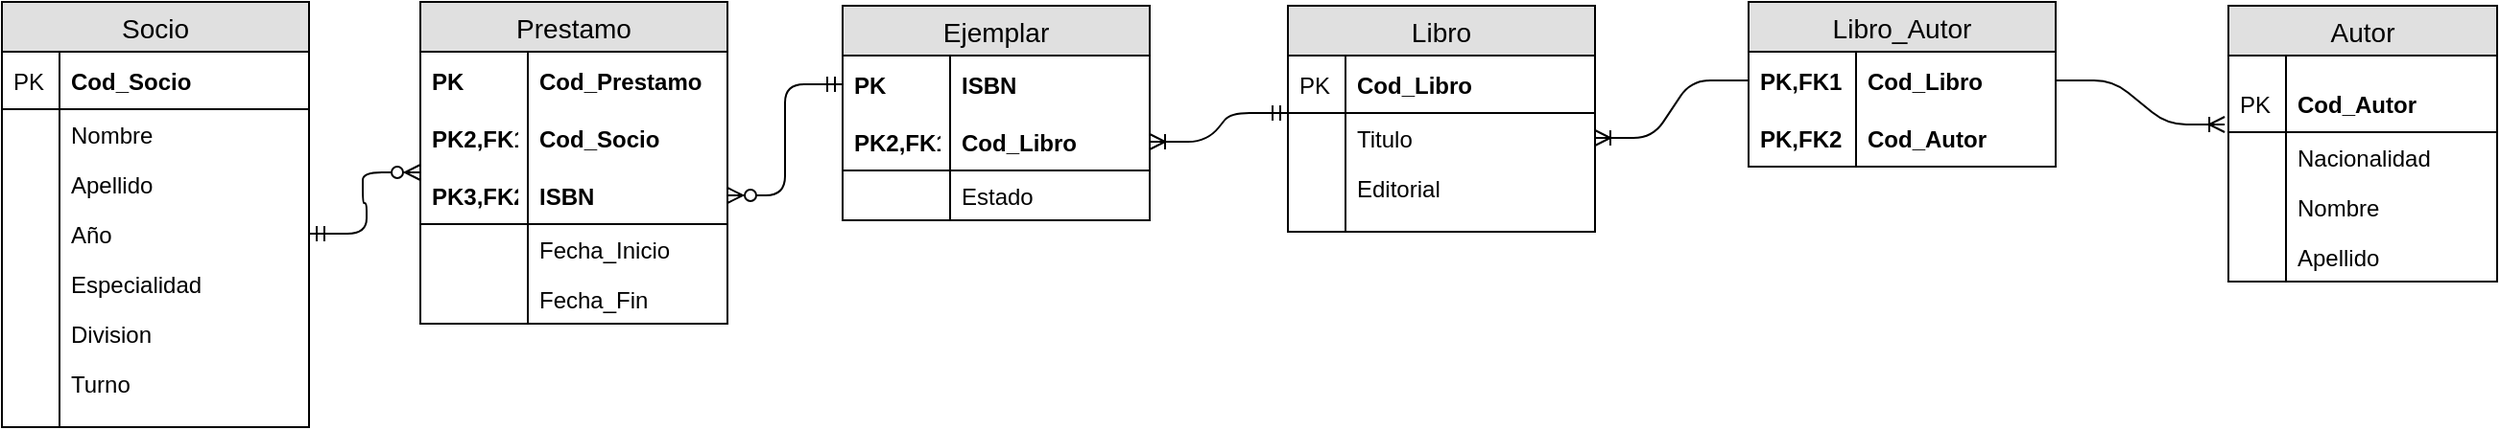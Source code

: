 <mxfile version="10.6.6" type="onedrive"><diagram name="Page-1" id="e56a1550-8fbb-45ad-956c-1786394a9013"><mxGraphModel dx="1942" dy="740" grid="1" gridSize="10" guides="1" tooltips="1" connect="1" arrows="1" fold="1" page="1" pageScale="1" pageWidth="1100" pageHeight="850" background="#ffffff" math="0" shadow="0"><root><mxCell id="0"/><mxCell id="1" parent="0"/><mxCell id="H1snmgaxt1I8UvltNSEf-1" value="Socio" style="swimlane;fontStyle=0;childLayout=stackLayout;horizontal=1;startSize=26;fillColor=#e0e0e0;horizontalStack=0;resizeParent=1;resizeParentMax=0;resizeLast=0;collapsible=1;marginBottom=0;swimlaneFillColor=#ffffff;align=center;fontSize=14;" parent="1" vertex="1"><mxGeometry x="-350" y="222" width="160" height="222" as="geometry"/></mxCell><mxCell id="H1snmgaxt1I8UvltNSEf-2" value="Cod_Socio" style="shape=partialRectangle;top=0;left=0;right=0;bottom=1;align=left;verticalAlign=middle;fillColor=none;spacingLeft=34;spacingRight=4;overflow=hidden;rotatable=0;points=[[0,0.5],[1,0.5]];portConstraint=eastwest;dropTarget=0;fontStyle=1;fontSize=12;" parent="H1snmgaxt1I8UvltNSEf-1" vertex="1"><mxGeometry y="26" width="160" height="30" as="geometry"/></mxCell><mxCell id="H1snmgaxt1I8UvltNSEf-3" value="PK" style="shape=partialRectangle;top=0;left=0;bottom=0;fillColor=none;align=left;verticalAlign=middle;spacingLeft=4;spacingRight=4;overflow=hidden;rotatable=0;points=[];portConstraint=eastwest;part=1;fontSize=12;" parent="H1snmgaxt1I8UvltNSEf-2" vertex="1" connectable="0"><mxGeometry width="30" height="30" as="geometry"/></mxCell><mxCell id="H1snmgaxt1I8UvltNSEf-6" value="Nombre" style="shape=partialRectangle;top=0;left=0;right=0;bottom=0;align=left;verticalAlign=top;fillColor=none;spacingLeft=34;spacingRight=4;overflow=hidden;rotatable=0;points=[[0,0.5],[1,0.5]];portConstraint=eastwest;dropTarget=0;fontSize=12;" parent="H1snmgaxt1I8UvltNSEf-1" vertex="1"><mxGeometry y="56" width="160" height="26" as="geometry"/></mxCell><mxCell id="H1snmgaxt1I8UvltNSEf-7" value="" style="shape=partialRectangle;top=0;left=0;bottom=0;fillColor=none;align=left;verticalAlign=top;spacingLeft=4;spacingRight=4;overflow=hidden;rotatable=0;points=[];portConstraint=eastwest;part=1;fontSize=12;" parent="H1snmgaxt1I8UvltNSEf-6" vertex="1" connectable="0"><mxGeometry width="30" height="26" as="geometry"/></mxCell><mxCell id="yk8fbRAgZzflj5KgdwZn-3" value="Apellido" style="shape=partialRectangle;top=0;left=0;right=0;bottom=0;align=left;verticalAlign=top;fillColor=none;spacingLeft=34;spacingRight=4;overflow=hidden;rotatable=0;points=[[0,0.5],[1,0.5]];portConstraint=eastwest;dropTarget=0;fontSize=12;" parent="H1snmgaxt1I8UvltNSEf-1" vertex="1"><mxGeometry y="82" width="160" height="26" as="geometry"/></mxCell><mxCell id="yk8fbRAgZzflj5KgdwZn-4" value="" style="shape=partialRectangle;top=0;left=0;bottom=0;fillColor=none;align=left;verticalAlign=top;spacingLeft=4;spacingRight=4;overflow=hidden;rotatable=0;points=[];portConstraint=eastwest;part=1;fontSize=12;" parent="yk8fbRAgZzflj5KgdwZn-3" vertex="1" connectable="0"><mxGeometry width="30" height="26" as="geometry"/></mxCell><mxCell id="H1snmgaxt1I8UvltNSEf-8" value="Año" style="shape=partialRectangle;top=0;left=0;right=0;bottom=0;align=left;verticalAlign=top;fillColor=none;spacingLeft=34;spacingRight=4;overflow=hidden;rotatable=0;points=[[0,0.5],[1,0.5]];portConstraint=eastwest;dropTarget=0;fontSize=12;" parent="H1snmgaxt1I8UvltNSEf-1" vertex="1"><mxGeometry y="108" width="160" height="26" as="geometry"/></mxCell><mxCell id="H1snmgaxt1I8UvltNSEf-9" value="" style="shape=partialRectangle;top=0;left=0;bottom=0;fillColor=none;align=left;verticalAlign=top;spacingLeft=4;spacingRight=4;overflow=hidden;rotatable=0;points=[];portConstraint=eastwest;part=1;fontSize=12;" parent="H1snmgaxt1I8UvltNSEf-8" vertex="1" connectable="0"><mxGeometry width="30" height="26" as="geometry"/></mxCell><mxCell id="H1snmgaxt1I8UvltNSEf-33" value="Especialidad" style="shape=partialRectangle;top=0;left=0;right=0;bottom=0;align=left;verticalAlign=top;fillColor=none;spacingLeft=34;spacingRight=4;overflow=hidden;rotatable=0;points=[[0,0.5],[1,0.5]];portConstraint=eastwest;dropTarget=0;fontSize=12;" parent="H1snmgaxt1I8UvltNSEf-1" vertex="1"><mxGeometry y="134" width="160" height="26" as="geometry"/></mxCell><mxCell id="H1snmgaxt1I8UvltNSEf-34" value="" style="shape=partialRectangle;top=0;left=0;bottom=0;fillColor=none;align=left;verticalAlign=top;spacingLeft=4;spacingRight=4;overflow=hidden;rotatable=0;points=[];portConstraint=eastwest;part=1;fontSize=12;" parent="H1snmgaxt1I8UvltNSEf-33" vertex="1" connectable="0"><mxGeometry width="30" height="26" as="geometry"/></mxCell><mxCell id="a3eQUNl0FJMu04hxk7kC-10" value="Division" style="shape=partialRectangle;top=0;left=0;right=0;bottom=0;align=left;verticalAlign=top;fillColor=none;spacingLeft=34;spacingRight=4;overflow=hidden;rotatable=0;points=[[0,0.5],[1,0.5]];portConstraint=eastwest;dropTarget=0;fontSize=12;" vertex="1" parent="H1snmgaxt1I8UvltNSEf-1"><mxGeometry y="160" width="160" height="26" as="geometry"/></mxCell><mxCell id="a3eQUNl0FJMu04hxk7kC-11" value="" style="shape=partialRectangle;top=0;left=0;bottom=0;fillColor=none;align=left;verticalAlign=top;spacingLeft=4;spacingRight=4;overflow=hidden;rotatable=0;points=[];portConstraint=eastwest;part=1;fontSize=12;" vertex="1" connectable="0" parent="a3eQUNl0FJMu04hxk7kC-10"><mxGeometry width="30" height="26" as="geometry"/></mxCell><mxCell id="a3eQUNl0FJMu04hxk7kC-8" value="Turno" style="shape=partialRectangle;top=0;left=0;right=0;bottom=0;align=left;verticalAlign=top;fillColor=none;spacingLeft=34;spacingRight=4;overflow=hidden;rotatable=0;points=[[0,0.5],[1,0.5]];portConstraint=eastwest;dropTarget=0;fontSize=12;" vertex="1" parent="H1snmgaxt1I8UvltNSEf-1"><mxGeometry y="186" width="160" height="26" as="geometry"/></mxCell><mxCell id="a3eQUNl0FJMu04hxk7kC-9" value="" style="shape=partialRectangle;top=0;left=0;bottom=0;fillColor=none;align=left;verticalAlign=top;spacingLeft=4;spacingRight=4;overflow=hidden;rotatable=0;points=[];portConstraint=eastwest;part=1;fontSize=12;" vertex="1" connectable="0" parent="a3eQUNl0FJMu04hxk7kC-8"><mxGeometry width="30" height="26" as="geometry"/></mxCell><mxCell id="H1snmgaxt1I8UvltNSEf-10" value="" style="shape=partialRectangle;top=0;left=0;right=0;bottom=0;align=left;verticalAlign=top;fillColor=none;spacingLeft=34;spacingRight=4;overflow=hidden;rotatable=0;points=[[0,0.5],[1,0.5]];portConstraint=eastwest;dropTarget=0;fontSize=12;" parent="H1snmgaxt1I8UvltNSEf-1" vertex="1"><mxGeometry y="212" width="160" height="10" as="geometry"/></mxCell><mxCell id="H1snmgaxt1I8UvltNSEf-11" value="" style="shape=partialRectangle;top=0;left=0;bottom=0;fillColor=none;align=left;verticalAlign=top;spacingLeft=4;spacingRight=4;overflow=hidden;rotatable=0;points=[];portConstraint=eastwest;part=1;fontSize=12;" parent="H1snmgaxt1I8UvltNSEf-10" vertex="1" connectable="0"><mxGeometry width="30" height="10" as="geometry"/></mxCell><mxCell id="H1snmgaxt1I8UvltNSEf-12" value="Prestamo" style="swimlane;fontStyle=0;childLayout=stackLayout;horizontal=1;startSize=26;fillColor=#e0e0e0;horizontalStack=0;resizeParent=1;resizeParentMax=0;resizeLast=0;collapsible=1;marginBottom=0;swimlaneFillColor=#ffffff;align=center;fontSize=14;" parent="1" vertex="1"><mxGeometry x="-132" y="222" width="160" height="168" as="geometry"/></mxCell><mxCell id="H1snmgaxt1I8UvltNSEf-27" value="Cod_Prestamo" style="shape=partialRectangle;top=0;left=0;right=0;bottom=0;align=left;verticalAlign=middle;fillColor=none;spacingLeft=60;spacingRight=4;overflow=hidden;rotatable=0;points=[[0,0.5],[1,0.5]];portConstraint=eastwest;dropTarget=0;fontStyle=1;fontSize=12;" parent="H1snmgaxt1I8UvltNSEf-12" vertex="1"><mxGeometry y="26" width="160" height="30" as="geometry"/></mxCell><mxCell id="H1snmgaxt1I8UvltNSEf-28" value="PK" style="shape=partialRectangle;fontStyle=1;top=0;left=0;bottom=0;fillColor=none;align=left;verticalAlign=middle;spacingLeft=4;spacingRight=4;overflow=hidden;rotatable=0;points=[];portConstraint=eastwest;part=1;fontSize=12;" parent="H1snmgaxt1I8UvltNSEf-27" vertex="1" connectable="0"><mxGeometry width="56" height="30" as="geometry"/></mxCell><mxCell id="a3eQUNl0FJMu04hxk7kC-15" value="Cod_Socio" style="shape=partialRectangle;top=0;left=0;right=0;bottom=0;align=left;verticalAlign=middle;fillColor=none;spacingLeft=60;spacingRight=4;overflow=hidden;rotatable=0;points=[[0,0.5],[1,0.5]];portConstraint=eastwest;dropTarget=0;fontStyle=1;fontSize=12;" vertex="1" parent="H1snmgaxt1I8UvltNSEf-12"><mxGeometry y="56" width="160" height="30" as="geometry"/></mxCell><mxCell id="a3eQUNl0FJMu04hxk7kC-16" value="PK2,FK1" style="shape=partialRectangle;fontStyle=1;top=0;left=0;bottom=0;fillColor=none;align=left;verticalAlign=middle;spacingLeft=4;spacingRight=4;overflow=hidden;rotatable=0;points=[];portConstraint=eastwest;part=1;fontSize=12;" vertex="1" connectable="0" parent="a3eQUNl0FJMu04hxk7kC-15"><mxGeometry width="56" height="30" as="geometry"/></mxCell><mxCell id="H1snmgaxt1I8UvltNSEf-25" value="ISBN" style="shape=partialRectangle;top=0;left=0;right=0;bottom=1;align=left;verticalAlign=middle;fillColor=none;spacingLeft=60;spacingRight=4;overflow=hidden;rotatable=0;points=[[0,0.5],[1,0.5]];portConstraint=eastwest;dropTarget=0;fontStyle=1;fontSize=12;" parent="H1snmgaxt1I8UvltNSEf-12" vertex="1"><mxGeometry y="86" width="160" height="30" as="geometry"/></mxCell><mxCell id="H1snmgaxt1I8UvltNSEf-26" value="PK3,FK2" style="shape=partialRectangle;fontStyle=1;top=0;left=0;bottom=0;fillColor=none;align=left;verticalAlign=middle;spacingLeft=4;spacingRight=4;overflow=hidden;rotatable=0;points=[];portConstraint=eastwest;part=1;fontSize=12;" parent="H1snmgaxt1I8UvltNSEf-25" vertex="1" connectable="0"><mxGeometry width="56" height="30" as="geometry"/></mxCell><mxCell id="H1snmgaxt1I8UvltNSEf-17" value="Fecha_Inicio" style="shape=partialRectangle;top=0;left=0;right=0;bottom=0;align=left;verticalAlign=top;fillColor=none;spacingLeft=60;spacingRight=4;overflow=hidden;rotatable=0;points=[[0,0.5],[1,0.5]];portConstraint=eastwest;dropTarget=0;fontSize=12;" parent="H1snmgaxt1I8UvltNSEf-12" vertex="1"><mxGeometry y="116" width="160" height="26" as="geometry"/></mxCell><mxCell id="H1snmgaxt1I8UvltNSEf-18" value="" style="shape=partialRectangle;top=0;left=0;bottom=0;fillColor=none;align=left;verticalAlign=top;spacingLeft=4;spacingRight=4;overflow=hidden;rotatable=0;points=[];portConstraint=eastwest;part=1;fontSize=12;" parent="H1snmgaxt1I8UvltNSEf-17" vertex="1" connectable="0"><mxGeometry width="56" height="26" as="geometry"/></mxCell><mxCell id="H1snmgaxt1I8UvltNSEf-19" value="Fecha_Fin" style="shape=partialRectangle;top=0;left=0;right=0;bottom=0;align=left;verticalAlign=top;fillColor=none;spacingLeft=60;spacingRight=4;overflow=hidden;rotatable=0;points=[[0,0.5],[1,0.5]];portConstraint=eastwest;dropTarget=0;fontSize=12;" parent="H1snmgaxt1I8UvltNSEf-12" vertex="1"><mxGeometry y="142" width="160" height="26" as="geometry"/></mxCell><mxCell id="H1snmgaxt1I8UvltNSEf-20" value="" style="shape=partialRectangle;top=0;left=0;bottom=0;fillColor=none;align=left;verticalAlign=top;spacingLeft=4;spacingRight=4;overflow=hidden;rotatable=0;points=[];portConstraint=eastwest;part=1;fontSize=12;" parent="H1snmgaxt1I8UvltNSEf-19" vertex="1" connectable="0"><mxGeometry width="56" height="26" as="geometry"/></mxCell><mxCell id="H1snmgaxt1I8UvltNSEf-56" value="Autor" style="swimlane;fontStyle=0;childLayout=stackLayout;horizontal=1;startSize=26;fillColor=#e0e0e0;horizontalStack=0;resizeParent=1;resizeParentMax=0;resizeLast=0;collapsible=1;marginBottom=0;swimlaneFillColor=#ffffff;align=center;fontSize=14;" parent="1" vertex="1"><mxGeometry x="810" y="224" width="140" height="144" as="geometry"/></mxCell><mxCell id="H1snmgaxt1I8UvltNSEf-65" value="" style="shape=partialRectangle;top=0;left=0;right=0;bottom=0;align=left;verticalAlign=top;fillColor=none;spacingLeft=34;spacingRight=4;overflow=hidden;rotatable=0;points=[[0,0.5],[1,0.5]];portConstraint=eastwest;dropTarget=0;fontSize=12;" parent="H1snmgaxt1I8UvltNSEf-56" vertex="1"><mxGeometry y="26" width="140" height="10" as="geometry"/></mxCell><mxCell id="H1snmgaxt1I8UvltNSEf-66" value="" style="shape=partialRectangle;top=0;left=0;bottom=0;fillColor=none;align=left;verticalAlign=top;spacingLeft=4;spacingRight=4;overflow=hidden;rotatable=0;points=[];portConstraint=eastwest;part=1;fontSize=12;" parent="H1snmgaxt1I8UvltNSEf-65" vertex="1" connectable="0"><mxGeometry width="30" height="10" as="geometry"/></mxCell><mxCell id="H1snmgaxt1I8UvltNSEf-57" value="Cod_Autor" style="shape=partialRectangle;top=0;left=0;right=0;bottom=1;align=left;verticalAlign=middle;fillColor=none;spacingLeft=34;spacingRight=4;overflow=hidden;rotatable=0;points=[[0,0.5],[1,0.5]];portConstraint=eastwest;dropTarget=0;fontStyle=1;fontSize=12;" parent="H1snmgaxt1I8UvltNSEf-56" vertex="1"><mxGeometry y="36" width="140" height="30" as="geometry"/></mxCell><mxCell id="H1snmgaxt1I8UvltNSEf-58" value="PK" style="shape=partialRectangle;top=0;left=0;bottom=0;fillColor=none;align=left;verticalAlign=middle;spacingLeft=4;spacingRight=4;overflow=hidden;rotatable=0;points=[];portConstraint=eastwest;part=1;fontSize=12;" parent="H1snmgaxt1I8UvltNSEf-57" vertex="1" connectable="0"><mxGeometry width="30" height="30" as="geometry"/></mxCell><mxCell id="H1snmgaxt1I8UvltNSEf-59" value="Nacionalidad" style="shape=partialRectangle;top=0;left=0;right=0;bottom=0;align=left;verticalAlign=top;fillColor=none;spacingLeft=34;spacingRight=4;overflow=hidden;rotatable=0;points=[[0,0.5],[1,0.5]];portConstraint=eastwest;dropTarget=0;fontSize=12;" parent="H1snmgaxt1I8UvltNSEf-56" vertex="1"><mxGeometry y="66" width="140" height="26" as="geometry"/></mxCell><mxCell id="H1snmgaxt1I8UvltNSEf-60" value="" style="shape=partialRectangle;top=0;left=0;bottom=0;fillColor=none;align=left;verticalAlign=top;spacingLeft=4;spacingRight=4;overflow=hidden;rotatable=0;points=[];portConstraint=eastwest;part=1;fontSize=12;" parent="H1snmgaxt1I8UvltNSEf-59" vertex="1" connectable="0"><mxGeometry width="30" height="26" as="geometry"/></mxCell><mxCell id="yk8fbRAgZzflj5KgdwZn-7" value="Nombre" style="shape=partialRectangle;top=0;left=0;right=0;bottom=0;align=left;verticalAlign=top;fillColor=none;spacingLeft=34;spacingRight=4;overflow=hidden;rotatable=0;points=[[0,0.5],[1,0.5]];portConstraint=eastwest;dropTarget=0;fontSize=12;" parent="H1snmgaxt1I8UvltNSEf-56" vertex="1"><mxGeometry y="92" width="140" height="26" as="geometry"/></mxCell><mxCell id="yk8fbRAgZzflj5KgdwZn-8" value="" style="shape=partialRectangle;top=0;left=0;bottom=0;fillColor=none;align=left;verticalAlign=top;spacingLeft=4;spacingRight=4;overflow=hidden;rotatable=0;points=[];portConstraint=eastwest;part=1;fontSize=12;" parent="yk8fbRAgZzflj5KgdwZn-7" vertex="1" connectable="0"><mxGeometry width="30" height="26" as="geometry"/></mxCell><mxCell id="yk8fbRAgZzflj5KgdwZn-9" value="Apellido" style="shape=partialRectangle;top=0;left=0;right=0;bottom=0;align=left;verticalAlign=top;fillColor=none;spacingLeft=34;spacingRight=4;overflow=hidden;rotatable=0;points=[[0,0.5],[1,0.5]];portConstraint=eastwest;dropTarget=0;fontSize=12;" parent="H1snmgaxt1I8UvltNSEf-56" vertex="1"><mxGeometry y="118" width="140" height="26" as="geometry"/></mxCell><mxCell id="yk8fbRAgZzflj5KgdwZn-10" value="" style="shape=partialRectangle;top=0;left=0;bottom=0;fillColor=none;align=left;verticalAlign=top;spacingLeft=4;spacingRight=4;overflow=hidden;rotatable=0;points=[];portConstraint=eastwest;part=1;fontSize=12;" parent="yk8fbRAgZzflj5KgdwZn-9" vertex="1" connectable="0"><mxGeometry width="30" height="26" as="geometry"/></mxCell><mxCell id="a3eQUNl0FJMu04hxk7kC-1" value="" style="edgeStyle=entityRelationEdgeStyle;fontSize=12;html=1;endArrow=ERzeroToMany;endFill=1;exitX=1;exitY=0.5;exitDx=0;exitDy=0;entryX=0;entryY=0.1;entryDx=0;entryDy=0;entryPerimeter=0;startArrow=ERmandOne;startFill=0;" edge="1" parent="1" source="H1snmgaxt1I8UvltNSEf-8" target="H1snmgaxt1I8UvltNSEf-25"><mxGeometry width="100" height="100" relative="1" as="geometry"><mxPoint x="-260" y="529" as="sourcePoint"/><mxPoint x="-100" y="392" as="targetPoint"/></mxGeometry></mxCell><mxCell id="a3eQUNl0FJMu04hxk7kC-36" value="" style="edgeStyle=entityRelationEdgeStyle;fontSize=12;html=1;endArrow=ERmandOne;startArrow=ERzeroToMany;exitX=1;exitY=0.5;exitDx=0;exitDy=0;startFill=1;entryX=0;entryY=0.5;entryDx=0;entryDy=0;" edge="1" parent="1" source="H1snmgaxt1I8UvltNSEf-25" target="a3eQUNl0FJMu04hxk7kC-49"><mxGeometry width="100" height="100" relative="1" as="geometry"><mxPoint x="10" y="393" as="sourcePoint"/><mxPoint x="80" y="270" as="targetPoint"/></mxGeometry></mxCell><mxCell id="a3eQUNl0FJMu04hxk7kC-48" value="Ejemplar" style="swimlane;fontStyle=0;childLayout=stackLayout;horizontal=1;startSize=26;fillColor=#e0e0e0;horizontalStack=0;resizeParent=1;resizeParentMax=0;resizeLast=0;collapsible=1;marginBottom=0;swimlaneFillColor=#ffffff;align=center;fontSize=14;" vertex="1" parent="1"><mxGeometry x="88" y="224" width="160" height="112" as="geometry"/></mxCell><mxCell id="a3eQUNl0FJMu04hxk7kC-49" value="ISBN" style="shape=partialRectangle;top=0;left=0;right=0;bottom=0;align=left;verticalAlign=middle;fillColor=none;spacingLeft=60;spacingRight=4;overflow=hidden;rotatable=0;points=[[0,0.5],[1,0.5]];portConstraint=eastwest;dropTarget=0;fontStyle=1;fontSize=12;" vertex="1" parent="a3eQUNl0FJMu04hxk7kC-48"><mxGeometry y="26" width="160" height="30" as="geometry"/></mxCell><mxCell id="a3eQUNl0FJMu04hxk7kC-50" value="PK" style="shape=partialRectangle;fontStyle=1;top=0;left=0;bottom=0;fillColor=none;align=left;verticalAlign=middle;spacingLeft=4;spacingRight=4;overflow=hidden;rotatable=0;points=[];portConstraint=eastwest;part=1;fontSize=12;" vertex="1" connectable="0" parent="a3eQUNl0FJMu04hxk7kC-49"><mxGeometry width="56" height="30" as="geometry"/></mxCell><mxCell id="a3eQUNl0FJMu04hxk7kC-51" value="Cod_Libro" style="shape=partialRectangle;top=0;left=0;right=0;bottom=1;align=left;verticalAlign=middle;fillColor=none;spacingLeft=60;spacingRight=4;overflow=hidden;rotatable=0;points=[[0,0.5],[1,0.5]];portConstraint=eastwest;dropTarget=0;fontStyle=1;fontSize=12;" vertex="1" parent="a3eQUNl0FJMu04hxk7kC-48"><mxGeometry y="56" width="160" height="30" as="geometry"/></mxCell><mxCell id="a3eQUNl0FJMu04hxk7kC-52" value="PK2,FK1" style="shape=partialRectangle;fontStyle=1;top=0;left=0;bottom=0;fillColor=none;align=left;verticalAlign=middle;spacingLeft=4;spacingRight=4;overflow=hidden;rotatable=0;points=[];portConstraint=eastwest;part=1;fontSize=12;" vertex="1" connectable="0" parent="a3eQUNl0FJMu04hxk7kC-51"><mxGeometry width="56" height="30" as="geometry"/></mxCell><mxCell id="a3eQUNl0FJMu04hxk7kC-57" value="Estado" style="shape=partialRectangle;top=0;left=0;right=0;bottom=0;align=left;verticalAlign=top;fillColor=none;spacingLeft=60;spacingRight=4;overflow=hidden;rotatable=0;points=[[0,0.5],[1,0.5]];portConstraint=eastwest;dropTarget=0;fontSize=12;" vertex="1" parent="a3eQUNl0FJMu04hxk7kC-48"><mxGeometry y="86" width="160" height="26" as="geometry"/></mxCell><mxCell id="a3eQUNl0FJMu04hxk7kC-58" value="" style="shape=partialRectangle;top=0;left=0;bottom=0;fillColor=none;align=left;verticalAlign=top;spacingLeft=4;spacingRight=4;overflow=hidden;rotatable=0;points=[];portConstraint=eastwest;part=1;fontSize=12;" vertex="1" connectable="0" parent="a3eQUNl0FJMu04hxk7kC-57"><mxGeometry width="56" height="26" as="geometry"/></mxCell><mxCell id="a3eQUNl0FJMu04hxk7kC-73" value="Libro_Autor" style="swimlane;fontStyle=0;childLayout=stackLayout;horizontal=1;startSize=26;fillColor=#e0e0e0;horizontalStack=0;resizeParent=1;resizeParentMax=0;resizeLast=0;collapsible=1;marginBottom=0;swimlaneFillColor=#ffffff;align=center;fontSize=14;" vertex="1" parent="1"><mxGeometry x="560" y="222" width="160" height="86" as="geometry"/></mxCell><mxCell id="a3eQUNl0FJMu04hxk7kC-74" value="Cod_Libro" style="shape=partialRectangle;top=0;left=0;right=0;bottom=0;align=left;verticalAlign=middle;fillColor=none;spacingLeft=60;spacingRight=4;overflow=hidden;rotatable=0;points=[[0,0.5],[1,0.5]];portConstraint=eastwest;dropTarget=0;fontStyle=1;fontSize=12;" vertex="1" parent="a3eQUNl0FJMu04hxk7kC-73"><mxGeometry y="26" width="160" height="30" as="geometry"/></mxCell><mxCell id="a3eQUNl0FJMu04hxk7kC-75" value="PK,FK1" style="shape=partialRectangle;fontStyle=1;top=0;left=0;bottom=0;fillColor=none;align=left;verticalAlign=middle;spacingLeft=4;spacingRight=4;overflow=hidden;rotatable=0;points=[];portConstraint=eastwest;part=1;fontSize=12;" vertex="1" connectable="0" parent="a3eQUNl0FJMu04hxk7kC-74"><mxGeometry width="56" height="30" as="geometry"/></mxCell><mxCell id="a3eQUNl0FJMu04hxk7kC-76" value="Cod_Autor" style="shape=partialRectangle;top=0;left=0;right=0;bottom=1;align=left;verticalAlign=middle;fillColor=none;spacingLeft=60;spacingRight=4;overflow=hidden;rotatable=0;points=[[0,0.5],[1,0.5]];portConstraint=eastwest;dropTarget=0;fontStyle=1;fontSize=12;" vertex="1" parent="a3eQUNl0FJMu04hxk7kC-73"><mxGeometry y="56" width="160" height="30" as="geometry"/></mxCell><mxCell id="a3eQUNl0FJMu04hxk7kC-77" value="PK,FK2" style="shape=partialRectangle;fontStyle=1;top=0;left=0;bottom=0;fillColor=none;align=left;verticalAlign=middle;spacingLeft=4;spacingRight=4;overflow=hidden;rotatable=0;points=[];portConstraint=eastwest;part=1;fontSize=12;" vertex="1" connectable="0" parent="a3eQUNl0FJMu04hxk7kC-76"><mxGeometry width="56" height="30" as="geometry"/></mxCell><mxCell id="a3eQUNl0FJMu04hxk7kC-80" value="Libro" style="swimlane;fontStyle=0;childLayout=stackLayout;horizontal=1;startSize=26;fillColor=#e0e0e0;horizontalStack=0;resizeParent=1;resizeParentMax=0;resizeLast=0;collapsible=1;marginBottom=0;swimlaneFillColor=#ffffff;align=center;fontSize=14;" vertex="1" parent="1"><mxGeometry x="320" y="224" width="160" height="118" as="geometry"/></mxCell><mxCell id="a3eQUNl0FJMu04hxk7kC-81" value="Cod_Libro" style="shape=partialRectangle;top=0;left=0;right=0;bottom=1;align=left;verticalAlign=middle;fillColor=none;spacingLeft=34;spacingRight=4;overflow=hidden;rotatable=0;points=[[0,0.5],[1,0.5]];portConstraint=eastwest;dropTarget=0;fontStyle=1;fontSize=12;" vertex="1" parent="a3eQUNl0FJMu04hxk7kC-80"><mxGeometry y="26" width="160" height="30" as="geometry"/></mxCell><mxCell id="a3eQUNl0FJMu04hxk7kC-82" value="PK" style="shape=partialRectangle;top=0;left=0;bottom=0;fillColor=none;align=left;verticalAlign=middle;spacingLeft=4;spacingRight=4;overflow=hidden;rotatable=0;points=[];portConstraint=eastwest;part=1;fontSize=12;" vertex="1" connectable="0" parent="a3eQUNl0FJMu04hxk7kC-81"><mxGeometry width="30" height="30" as="geometry"/></mxCell><mxCell id="a3eQUNl0FJMu04hxk7kC-83" value="Titulo" style="shape=partialRectangle;top=0;left=0;right=0;bottom=0;align=left;verticalAlign=top;fillColor=none;spacingLeft=34;spacingRight=4;overflow=hidden;rotatable=0;points=[[0,0.5],[1,0.5]];portConstraint=eastwest;dropTarget=0;fontSize=12;" vertex="1" parent="a3eQUNl0FJMu04hxk7kC-80"><mxGeometry y="56" width="160" height="26" as="geometry"/></mxCell><mxCell id="a3eQUNl0FJMu04hxk7kC-84" value="" style="shape=partialRectangle;top=0;left=0;bottom=0;fillColor=none;align=left;verticalAlign=top;spacingLeft=4;spacingRight=4;overflow=hidden;rotatable=0;points=[];portConstraint=eastwest;part=1;fontSize=12;" vertex="1" connectable="0" parent="a3eQUNl0FJMu04hxk7kC-83"><mxGeometry width="30" height="26" as="geometry"/></mxCell><mxCell id="a3eQUNl0FJMu04hxk7kC-85" value="Editorial" style="shape=partialRectangle;top=0;left=0;right=0;bottom=0;align=left;verticalAlign=top;fillColor=none;spacingLeft=34;spacingRight=4;overflow=hidden;rotatable=0;points=[[0,0.5],[1,0.5]];portConstraint=eastwest;dropTarget=0;fontSize=12;" vertex="1" parent="a3eQUNl0FJMu04hxk7kC-80"><mxGeometry y="82" width="160" height="26" as="geometry"/></mxCell><mxCell id="a3eQUNl0FJMu04hxk7kC-86" value="" style="shape=partialRectangle;top=0;left=0;bottom=0;fillColor=none;align=left;verticalAlign=top;spacingLeft=4;spacingRight=4;overflow=hidden;rotatable=0;points=[];portConstraint=eastwest;part=1;fontSize=12;" vertex="1" connectable="0" parent="a3eQUNl0FJMu04hxk7kC-85"><mxGeometry width="30" height="26" as="geometry"/></mxCell><mxCell id="a3eQUNl0FJMu04hxk7kC-89" value="" style="shape=partialRectangle;top=0;left=0;right=0;bottom=0;align=left;verticalAlign=top;fillColor=none;spacingLeft=34;spacingRight=4;overflow=hidden;rotatable=0;points=[[0,0.5],[1,0.5]];portConstraint=eastwest;dropTarget=0;fontSize=12;" vertex="1" parent="a3eQUNl0FJMu04hxk7kC-80"><mxGeometry y="108" width="160" height="10" as="geometry"/></mxCell><mxCell id="a3eQUNl0FJMu04hxk7kC-90" value="" style="shape=partialRectangle;top=0;left=0;bottom=0;fillColor=none;align=left;verticalAlign=top;spacingLeft=4;spacingRight=4;overflow=hidden;rotatable=0;points=[];portConstraint=eastwest;part=1;fontSize=12;" vertex="1" connectable="0" parent="a3eQUNl0FJMu04hxk7kC-89"><mxGeometry width="30" height="10" as="geometry"/></mxCell><mxCell id="a3eQUNl0FJMu04hxk7kC-91" value="" style="edgeStyle=entityRelationEdgeStyle;fontSize=12;html=1;endArrow=ERoneToMany;entryX=-0.014;entryY=-0.154;entryDx=0;entryDy=0;entryPerimeter=0;exitX=1;exitY=0.5;exitDx=0;exitDy=0;startArrow=none;startFill=0;" edge="1" parent="1" source="a3eQUNl0FJMu04hxk7kC-74" target="H1snmgaxt1I8UvltNSEf-59"><mxGeometry width="100" height="100" relative="1" as="geometry"><mxPoint x="700" y="482" as="sourcePoint"/><mxPoint x="800" y="382" as="targetPoint"/></mxGeometry></mxCell><mxCell id="a3eQUNl0FJMu04hxk7kC-92" value="" style="edgeStyle=entityRelationEdgeStyle;fontSize=12;html=1;endArrow=none;entryX=0;entryY=0.5;entryDx=0;entryDy=0;exitX=1;exitY=0.5;exitDx=0;exitDy=0;startArrow=ERoneToMany;startFill=0;endFill=0;" edge="1" parent="1" source="a3eQUNl0FJMu04hxk7kC-83" target="a3eQUNl0FJMu04hxk7kC-74"><mxGeometry width="100" height="100" relative="1" as="geometry"><mxPoint x="440" y="500" as="sourcePoint"/><mxPoint x="540" y="400" as="targetPoint"/></mxGeometry></mxCell><mxCell id="a3eQUNl0FJMu04hxk7kC-93" value="" style="edgeStyle=entityRelationEdgeStyle;fontSize=12;html=1;endArrow=ERmandOne;entryX=0;entryY=0;entryDx=0;entryDy=0;entryPerimeter=0;exitX=1;exitY=0.5;exitDx=0;exitDy=0;startArrow=ERoneToMany;startFill=0;endFill=0;" edge="1" parent="1" source="a3eQUNl0FJMu04hxk7kC-51" target="a3eQUNl0FJMu04hxk7kC-83"><mxGeometry width="100" height="100" relative="1" as="geometry"><mxPoint x="198" y="525" as="sourcePoint"/><mxPoint x="298" y="425" as="targetPoint"/></mxGeometry></mxCell></root></mxGraphModel></diagram></mxfile>